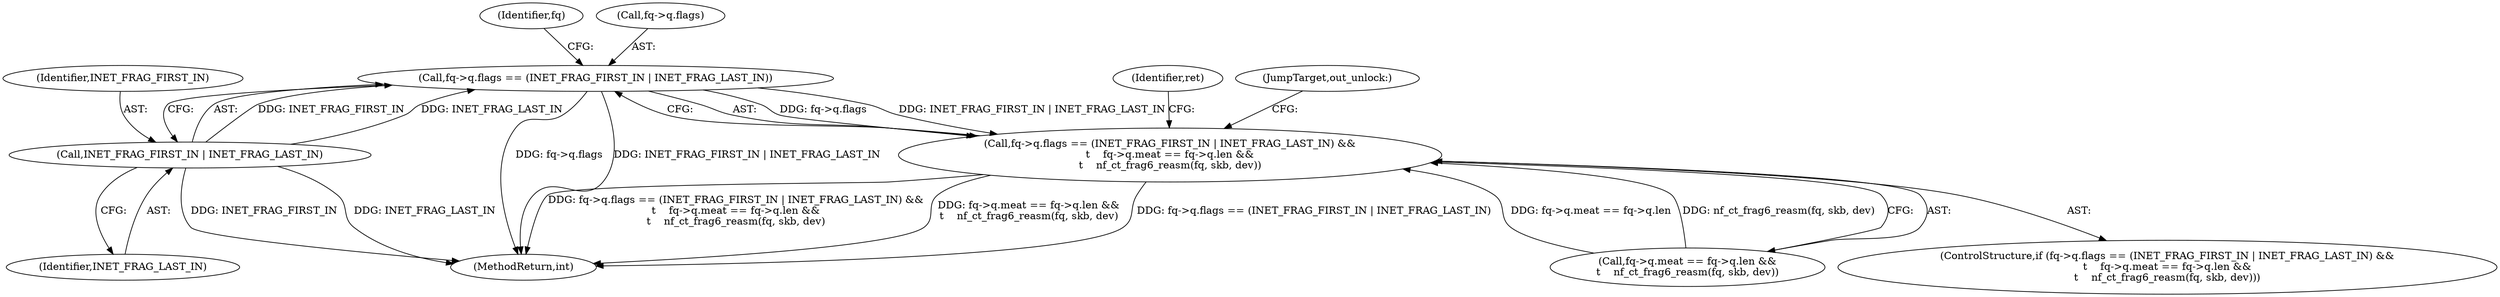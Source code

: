 digraph "0_linux_9b57da0630c9fd36ed7a20fc0f98dc82cc0777fa@pointer" {
"1000237" [label="(Call,fq->q.flags == (INET_FRAG_FIRST_IN | INET_FRAG_LAST_IN))"];
"1000243" [label="(Call,INET_FRAG_FIRST_IN | INET_FRAG_LAST_IN)"];
"1000236" [label="(Call,fq->q.flags == (INET_FRAG_FIRST_IN | INET_FRAG_LAST_IN) &&\n\t    fq->q.meat == fq->q.len &&\n\t    nf_ct_frag6_reasm(fq, skb, dev))"];
"1000250" [label="(Identifier,fq)"];
"1000265" [label="(JumpTarget,out_unlock:)"];
"1000243" [label="(Call,INET_FRAG_FIRST_IN | INET_FRAG_LAST_IN)"];
"1000236" [label="(Call,fq->q.flags == (INET_FRAG_FIRST_IN | INET_FRAG_LAST_IN) &&\n\t    fq->q.meat == fq->q.len &&\n\t    nf_ct_frag6_reasm(fq, skb, dev))"];
"1000245" [label="(Identifier,INET_FRAG_LAST_IN)"];
"1000246" [label="(Call,fq->q.meat == fq->q.len &&\n\t    nf_ct_frag6_reasm(fq, skb, dev))"];
"1000263" [label="(Identifier,ret)"];
"1000237" [label="(Call,fq->q.flags == (INET_FRAG_FIRST_IN | INET_FRAG_LAST_IN))"];
"1000282" [label="(MethodReturn,int)"];
"1000238" [label="(Call,fq->q.flags)"];
"1000235" [label="(ControlStructure,if (fq->q.flags == (INET_FRAG_FIRST_IN | INET_FRAG_LAST_IN) &&\n\t    fq->q.meat == fq->q.len &&\n\t    nf_ct_frag6_reasm(fq, skb, dev)))"];
"1000244" [label="(Identifier,INET_FRAG_FIRST_IN)"];
"1000237" -> "1000236"  [label="AST: "];
"1000237" -> "1000243"  [label="CFG: "];
"1000238" -> "1000237"  [label="AST: "];
"1000243" -> "1000237"  [label="AST: "];
"1000250" -> "1000237"  [label="CFG: "];
"1000236" -> "1000237"  [label="CFG: "];
"1000237" -> "1000282"  [label="DDG: fq->q.flags"];
"1000237" -> "1000282"  [label="DDG: INET_FRAG_FIRST_IN | INET_FRAG_LAST_IN"];
"1000237" -> "1000236"  [label="DDG: fq->q.flags"];
"1000237" -> "1000236"  [label="DDG: INET_FRAG_FIRST_IN | INET_FRAG_LAST_IN"];
"1000243" -> "1000237"  [label="DDG: INET_FRAG_FIRST_IN"];
"1000243" -> "1000237"  [label="DDG: INET_FRAG_LAST_IN"];
"1000243" -> "1000245"  [label="CFG: "];
"1000244" -> "1000243"  [label="AST: "];
"1000245" -> "1000243"  [label="AST: "];
"1000243" -> "1000282"  [label="DDG: INET_FRAG_FIRST_IN"];
"1000243" -> "1000282"  [label="DDG: INET_FRAG_LAST_IN"];
"1000236" -> "1000235"  [label="AST: "];
"1000236" -> "1000246"  [label="CFG: "];
"1000246" -> "1000236"  [label="AST: "];
"1000263" -> "1000236"  [label="CFG: "];
"1000265" -> "1000236"  [label="CFG: "];
"1000236" -> "1000282"  [label="DDG: fq->q.flags == (INET_FRAG_FIRST_IN | INET_FRAG_LAST_IN)"];
"1000236" -> "1000282"  [label="DDG: fq->q.flags == (INET_FRAG_FIRST_IN | INET_FRAG_LAST_IN) &&\n\t    fq->q.meat == fq->q.len &&\n\t    nf_ct_frag6_reasm(fq, skb, dev)"];
"1000236" -> "1000282"  [label="DDG: fq->q.meat == fq->q.len &&\n\t    nf_ct_frag6_reasm(fq, skb, dev)"];
"1000246" -> "1000236"  [label="DDG: fq->q.meat == fq->q.len"];
"1000246" -> "1000236"  [label="DDG: nf_ct_frag6_reasm(fq, skb, dev)"];
}

